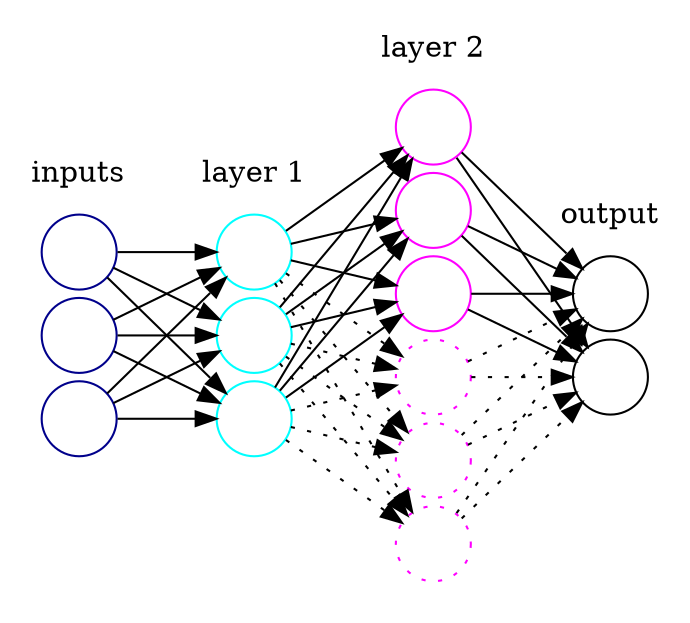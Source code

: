
digraph G {

        rankdir=LR
	    splines=line
        nodesep=.05;
        
        node [label=""];



        subgraph cluster_0 {
		color=white;
                node [style=solid,color=blue4, shape=circle];
		label = "inputs";

        x1
        x2
        x3

	}

	subgraph cluster_1 {
		color=white;
		node [style=solid,color=cyan, shape=circle];
		label = "layer 1";

        l1_1
        l1_2
        l1_3

	}

	subgraph cluster_2 {
		color=white;
		node [style=solid,color=magenta, shape=circle];
		label = "layer 2";

        l2_1
        l2_2d [style=dotted]
        l2_3d [style=dotted]
        l2_4d [style=dotted]
        l2_5
        l2_6

	}

	subgraph cluster_3 {
		color=white;
		node [style=solid,color=black, shape=circle];
		label="output";

        o1
        o2

	}

    x1 -> l1_1
    x1 -> l1_2
    x1 -> l1_3
    x2 -> l1_1
    x2 -> l1_2
    x2 -> l1_3
    x3 -> l1_1
    x3 -> l1_2
    x3 -> l1_3
    l1_1 -> l2_1
    l1_1 -> l2_2d [style=dotted]
    l1_1 -> l2_3d [style=dotted]
    l1_1 -> l2_4d [style=dotted]
    l1_1 -> l2_5
    l1_1 -> l2_6
    l1_2 -> l2_1
    l1_2 -> l2_2d [style=dotted]
    l1_2 -> l2_3d [style=dotted]
    l1_2 -> l2_4d [style=dotted]
    l1_2 -> l2_5
    l1_2 -> l2_6
    l1_3 -> l2_1
    l1_3 -> l2_2d [style=dotted]
    l1_3 -> l2_3d [style=dotted]
    l1_3 -> l2_4d [style=dotted]
    l1_3 -> l2_5
    l1_3 -> l2_6
    l2_1 -> o1
    l2_1 -> o2
    l2_2d -> o1 [style=dotted]
    l2_2d -> o2 [style=dotted]
    l2_3d -> o1 [style=dotted]
    l2_3d -> o2 [style=dotted]
    l2_4d -> o1 [style=dotted]
    l2_4d -> o2 [style=dotted]
    l2_5 -> o1
    l2_5 -> o2
    l2_6 -> o1
    l2_6 -> o2

}

